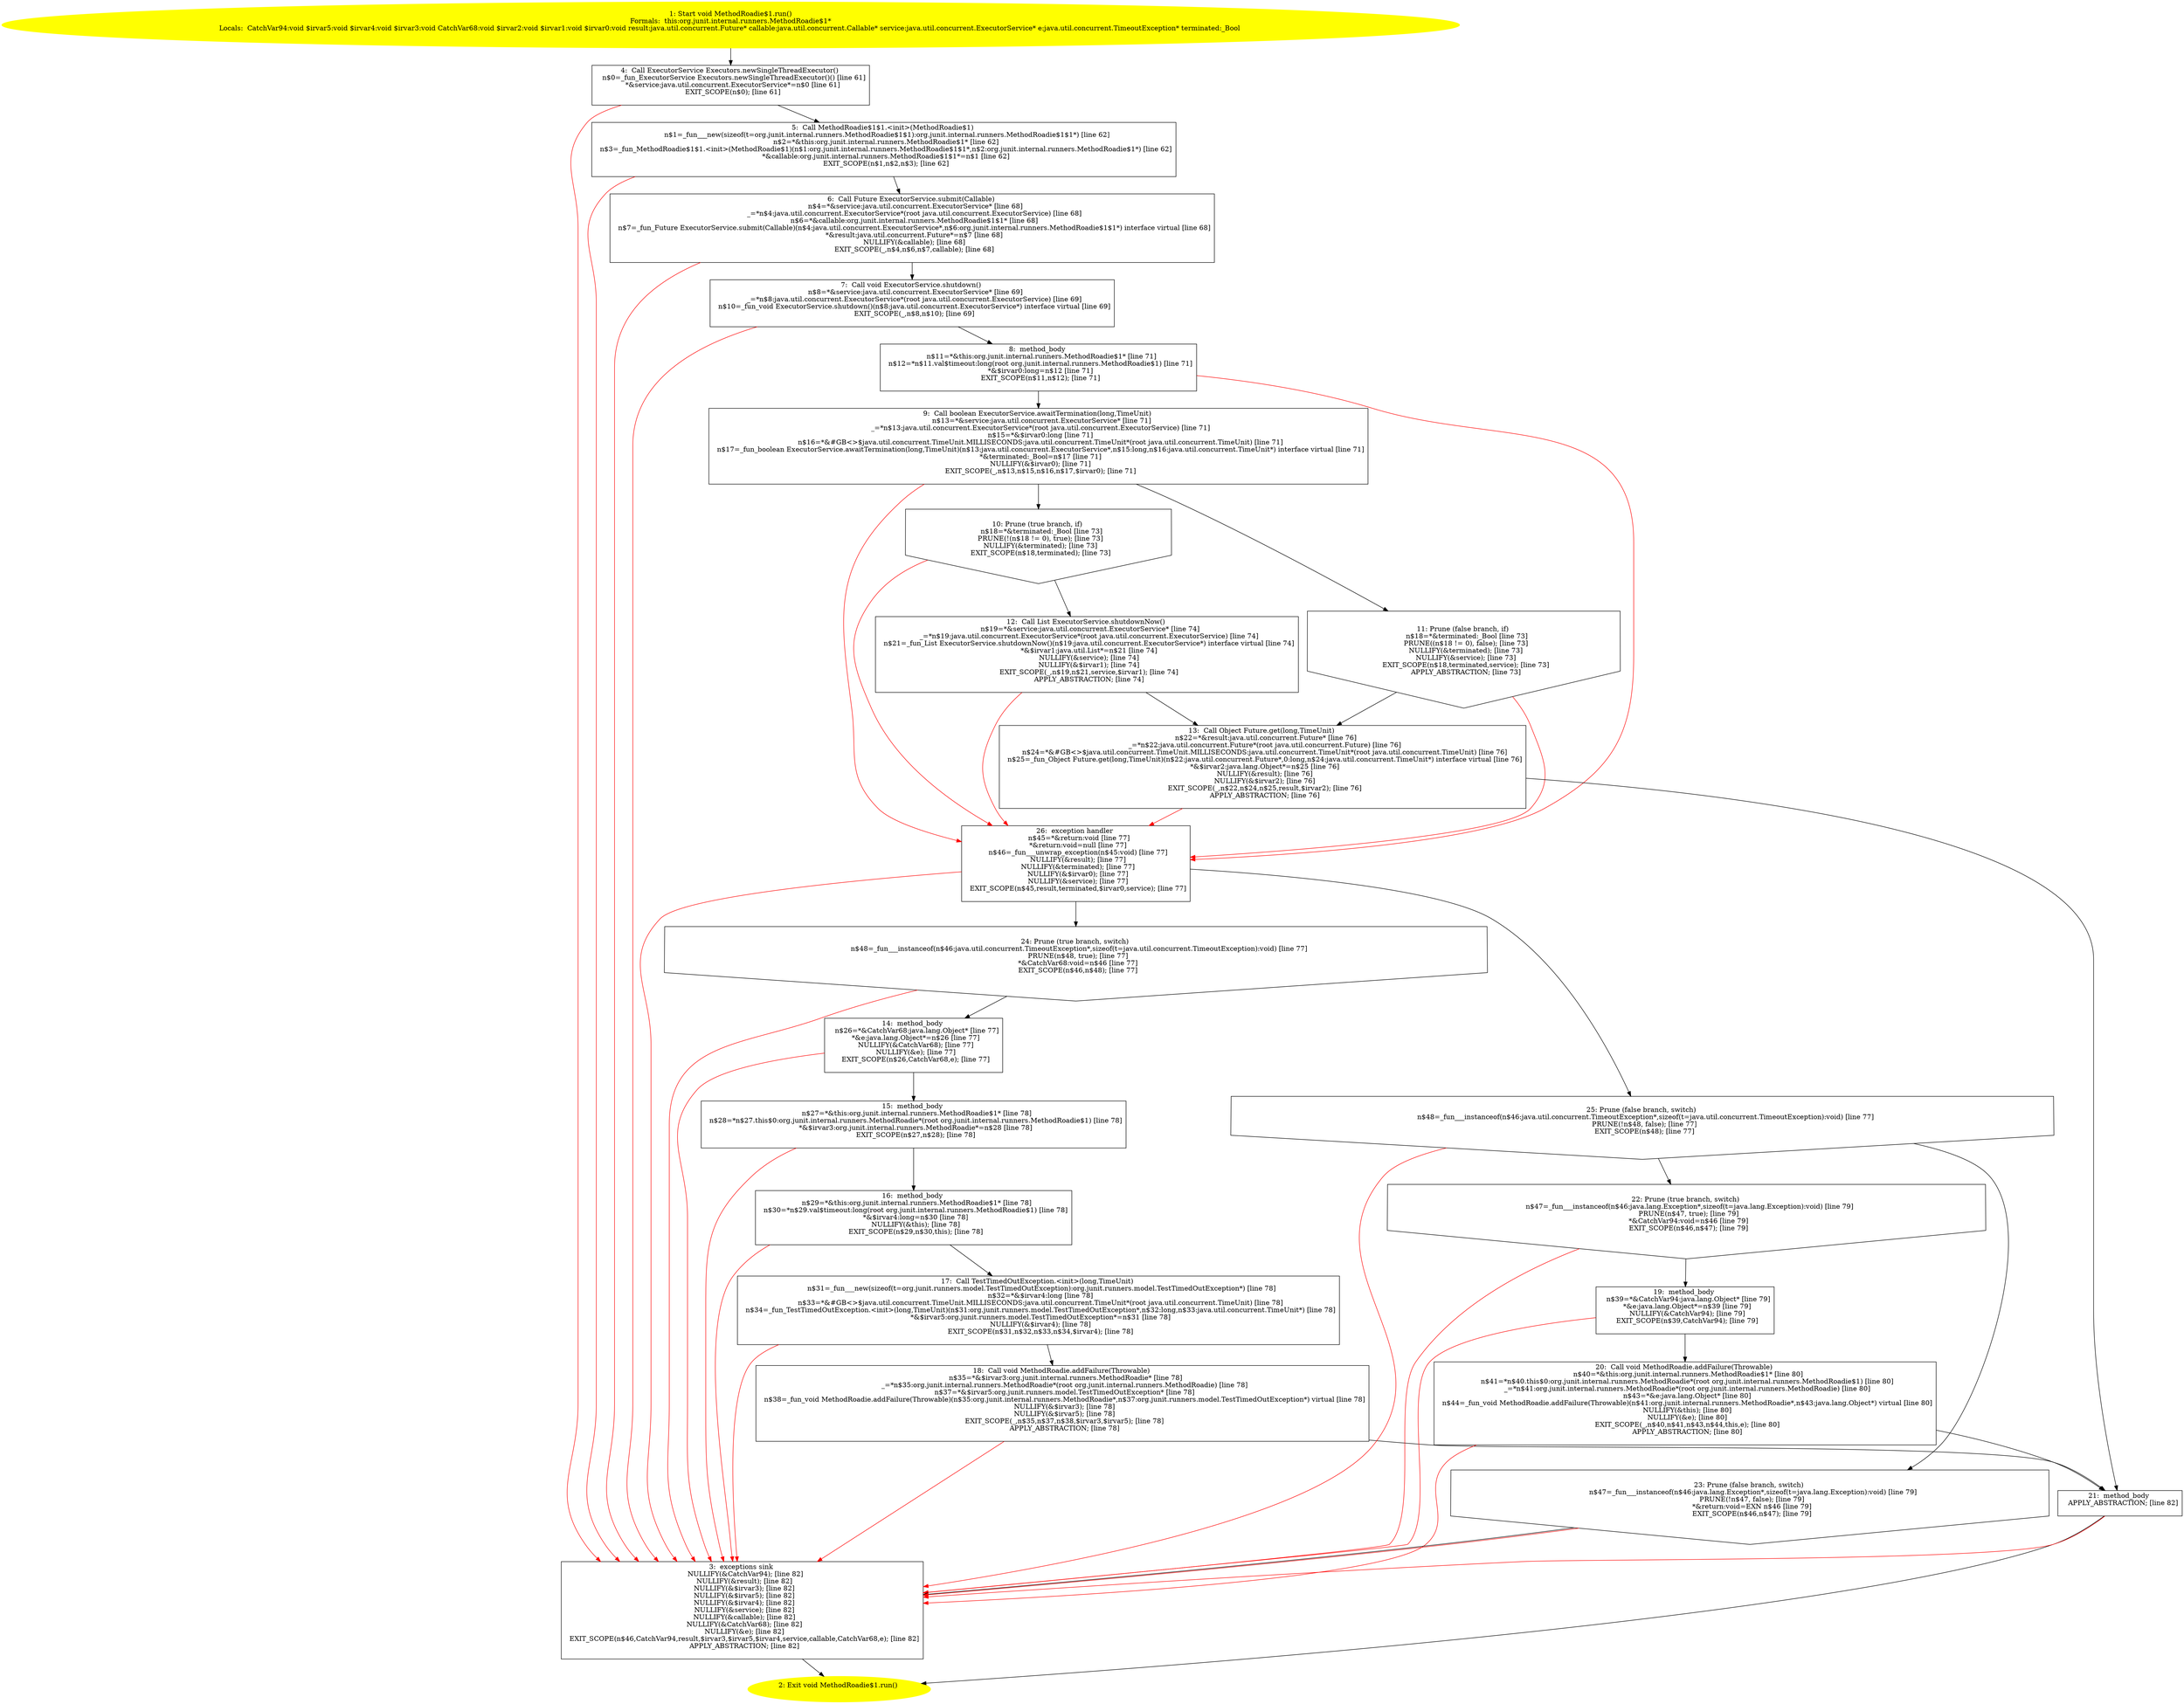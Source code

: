 /* @generated */
digraph cfg {
"org.junit.internal.runners.MethodRoadie$1.run():void.5c3571fef50fc49e9bc501db5402f4bf_1" [label="1: Start void MethodRoadie$1.run()\nFormals:  this:org.junit.internal.runners.MethodRoadie$1*\nLocals:  CatchVar94:void $irvar5:void $irvar4:void $irvar3:void CatchVar68:void $irvar2:void $irvar1:void $irvar0:void result:java.util.concurrent.Future* callable:java.util.concurrent.Callable* service:java.util.concurrent.ExecutorService* e:java.util.concurrent.TimeoutException* terminated:_Bool \n  " color=yellow style=filled]
	

	 "org.junit.internal.runners.MethodRoadie$1.run():void.5c3571fef50fc49e9bc501db5402f4bf_1" -> "org.junit.internal.runners.MethodRoadie$1.run():void.5c3571fef50fc49e9bc501db5402f4bf_4" ;
"org.junit.internal.runners.MethodRoadie$1.run():void.5c3571fef50fc49e9bc501db5402f4bf_2" [label="2: Exit void MethodRoadie$1.run() \n  " color=yellow style=filled]
	

"org.junit.internal.runners.MethodRoadie$1.run():void.5c3571fef50fc49e9bc501db5402f4bf_3" [label="3:  exceptions sink \n   NULLIFY(&CatchVar94); [line 82]\n  NULLIFY(&result); [line 82]\n  NULLIFY(&$irvar3); [line 82]\n  NULLIFY(&$irvar5); [line 82]\n  NULLIFY(&$irvar4); [line 82]\n  NULLIFY(&service); [line 82]\n  NULLIFY(&callable); [line 82]\n  NULLIFY(&CatchVar68); [line 82]\n  NULLIFY(&e); [line 82]\n  EXIT_SCOPE(n$46,CatchVar94,result,$irvar3,$irvar5,$irvar4,service,callable,CatchVar68,e); [line 82]\n  APPLY_ABSTRACTION; [line 82]\n " shape="box"]
	

	 "org.junit.internal.runners.MethodRoadie$1.run():void.5c3571fef50fc49e9bc501db5402f4bf_3" -> "org.junit.internal.runners.MethodRoadie$1.run():void.5c3571fef50fc49e9bc501db5402f4bf_2" ;
"org.junit.internal.runners.MethodRoadie$1.run():void.5c3571fef50fc49e9bc501db5402f4bf_4" [label="4:  Call ExecutorService Executors.newSingleThreadExecutor() \n   n$0=_fun_ExecutorService Executors.newSingleThreadExecutor()() [line 61]\n  *&service:java.util.concurrent.ExecutorService*=n$0 [line 61]\n  EXIT_SCOPE(n$0); [line 61]\n " shape="box"]
	

	 "org.junit.internal.runners.MethodRoadie$1.run():void.5c3571fef50fc49e9bc501db5402f4bf_4" -> "org.junit.internal.runners.MethodRoadie$1.run():void.5c3571fef50fc49e9bc501db5402f4bf_5" ;
	 "org.junit.internal.runners.MethodRoadie$1.run():void.5c3571fef50fc49e9bc501db5402f4bf_4" -> "org.junit.internal.runners.MethodRoadie$1.run():void.5c3571fef50fc49e9bc501db5402f4bf_3" [color="red" ];
"org.junit.internal.runners.MethodRoadie$1.run():void.5c3571fef50fc49e9bc501db5402f4bf_5" [label="5:  Call MethodRoadie$1$1.<init>(MethodRoadie$1) \n   n$1=_fun___new(sizeof(t=org.junit.internal.runners.MethodRoadie$1$1):org.junit.internal.runners.MethodRoadie$1$1*) [line 62]\n  n$2=*&this:org.junit.internal.runners.MethodRoadie$1* [line 62]\n  n$3=_fun_MethodRoadie$1$1.<init>(MethodRoadie$1)(n$1:org.junit.internal.runners.MethodRoadie$1$1*,n$2:org.junit.internal.runners.MethodRoadie$1*) [line 62]\n  *&callable:org.junit.internal.runners.MethodRoadie$1$1*=n$1 [line 62]\n  EXIT_SCOPE(n$1,n$2,n$3); [line 62]\n " shape="box"]
	

	 "org.junit.internal.runners.MethodRoadie$1.run():void.5c3571fef50fc49e9bc501db5402f4bf_5" -> "org.junit.internal.runners.MethodRoadie$1.run():void.5c3571fef50fc49e9bc501db5402f4bf_6" ;
	 "org.junit.internal.runners.MethodRoadie$1.run():void.5c3571fef50fc49e9bc501db5402f4bf_5" -> "org.junit.internal.runners.MethodRoadie$1.run():void.5c3571fef50fc49e9bc501db5402f4bf_3" [color="red" ];
"org.junit.internal.runners.MethodRoadie$1.run():void.5c3571fef50fc49e9bc501db5402f4bf_6" [label="6:  Call Future ExecutorService.submit(Callable) \n   n$4=*&service:java.util.concurrent.ExecutorService* [line 68]\n  _=*n$4:java.util.concurrent.ExecutorService*(root java.util.concurrent.ExecutorService) [line 68]\n  n$6=*&callable:org.junit.internal.runners.MethodRoadie$1$1* [line 68]\n  n$7=_fun_Future ExecutorService.submit(Callable)(n$4:java.util.concurrent.ExecutorService*,n$6:org.junit.internal.runners.MethodRoadie$1$1*) interface virtual [line 68]\n  *&result:java.util.concurrent.Future*=n$7 [line 68]\n  NULLIFY(&callable); [line 68]\n  EXIT_SCOPE(_,n$4,n$6,n$7,callable); [line 68]\n " shape="box"]
	

	 "org.junit.internal.runners.MethodRoadie$1.run():void.5c3571fef50fc49e9bc501db5402f4bf_6" -> "org.junit.internal.runners.MethodRoadie$1.run():void.5c3571fef50fc49e9bc501db5402f4bf_7" ;
	 "org.junit.internal.runners.MethodRoadie$1.run():void.5c3571fef50fc49e9bc501db5402f4bf_6" -> "org.junit.internal.runners.MethodRoadie$1.run():void.5c3571fef50fc49e9bc501db5402f4bf_3" [color="red" ];
"org.junit.internal.runners.MethodRoadie$1.run():void.5c3571fef50fc49e9bc501db5402f4bf_7" [label="7:  Call void ExecutorService.shutdown() \n   n$8=*&service:java.util.concurrent.ExecutorService* [line 69]\n  _=*n$8:java.util.concurrent.ExecutorService*(root java.util.concurrent.ExecutorService) [line 69]\n  n$10=_fun_void ExecutorService.shutdown()(n$8:java.util.concurrent.ExecutorService*) interface virtual [line 69]\n  EXIT_SCOPE(_,n$8,n$10); [line 69]\n " shape="box"]
	

	 "org.junit.internal.runners.MethodRoadie$1.run():void.5c3571fef50fc49e9bc501db5402f4bf_7" -> "org.junit.internal.runners.MethodRoadie$1.run():void.5c3571fef50fc49e9bc501db5402f4bf_8" ;
	 "org.junit.internal.runners.MethodRoadie$1.run():void.5c3571fef50fc49e9bc501db5402f4bf_7" -> "org.junit.internal.runners.MethodRoadie$1.run():void.5c3571fef50fc49e9bc501db5402f4bf_3" [color="red" ];
"org.junit.internal.runners.MethodRoadie$1.run():void.5c3571fef50fc49e9bc501db5402f4bf_8" [label="8:  method_body \n   n$11=*&this:org.junit.internal.runners.MethodRoadie$1* [line 71]\n  n$12=*n$11.val$timeout:long(root org.junit.internal.runners.MethodRoadie$1) [line 71]\n  *&$irvar0:long=n$12 [line 71]\n  EXIT_SCOPE(n$11,n$12); [line 71]\n " shape="box"]
	

	 "org.junit.internal.runners.MethodRoadie$1.run():void.5c3571fef50fc49e9bc501db5402f4bf_8" -> "org.junit.internal.runners.MethodRoadie$1.run():void.5c3571fef50fc49e9bc501db5402f4bf_9" ;
	 "org.junit.internal.runners.MethodRoadie$1.run():void.5c3571fef50fc49e9bc501db5402f4bf_8" -> "org.junit.internal.runners.MethodRoadie$1.run():void.5c3571fef50fc49e9bc501db5402f4bf_26" [color="red" ];
"org.junit.internal.runners.MethodRoadie$1.run():void.5c3571fef50fc49e9bc501db5402f4bf_9" [label="9:  Call boolean ExecutorService.awaitTermination(long,TimeUnit) \n   n$13=*&service:java.util.concurrent.ExecutorService* [line 71]\n  _=*n$13:java.util.concurrent.ExecutorService*(root java.util.concurrent.ExecutorService) [line 71]\n  n$15=*&$irvar0:long [line 71]\n  n$16=*&#GB<>$java.util.concurrent.TimeUnit.MILLISECONDS:java.util.concurrent.TimeUnit*(root java.util.concurrent.TimeUnit) [line 71]\n  n$17=_fun_boolean ExecutorService.awaitTermination(long,TimeUnit)(n$13:java.util.concurrent.ExecutorService*,n$15:long,n$16:java.util.concurrent.TimeUnit*) interface virtual [line 71]\n  *&terminated:_Bool=n$17 [line 71]\n  NULLIFY(&$irvar0); [line 71]\n  EXIT_SCOPE(_,n$13,n$15,n$16,n$17,$irvar0); [line 71]\n " shape="box"]
	

	 "org.junit.internal.runners.MethodRoadie$1.run():void.5c3571fef50fc49e9bc501db5402f4bf_9" -> "org.junit.internal.runners.MethodRoadie$1.run():void.5c3571fef50fc49e9bc501db5402f4bf_10" ;
	 "org.junit.internal.runners.MethodRoadie$1.run():void.5c3571fef50fc49e9bc501db5402f4bf_9" -> "org.junit.internal.runners.MethodRoadie$1.run():void.5c3571fef50fc49e9bc501db5402f4bf_11" ;
	 "org.junit.internal.runners.MethodRoadie$1.run():void.5c3571fef50fc49e9bc501db5402f4bf_9" -> "org.junit.internal.runners.MethodRoadie$1.run():void.5c3571fef50fc49e9bc501db5402f4bf_26" [color="red" ];
"org.junit.internal.runners.MethodRoadie$1.run():void.5c3571fef50fc49e9bc501db5402f4bf_10" [label="10: Prune (true branch, if) \n   n$18=*&terminated:_Bool [line 73]\n  PRUNE(!(n$18 != 0), true); [line 73]\n  NULLIFY(&terminated); [line 73]\n  EXIT_SCOPE(n$18,terminated); [line 73]\n " shape="invhouse"]
	

	 "org.junit.internal.runners.MethodRoadie$1.run():void.5c3571fef50fc49e9bc501db5402f4bf_10" -> "org.junit.internal.runners.MethodRoadie$1.run():void.5c3571fef50fc49e9bc501db5402f4bf_12" ;
	 "org.junit.internal.runners.MethodRoadie$1.run():void.5c3571fef50fc49e9bc501db5402f4bf_10" -> "org.junit.internal.runners.MethodRoadie$1.run():void.5c3571fef50fc49e9bc501db5402f4bf_26" [color="red" ];
"org.junit.internal.runners.MethodRoadie$1.run():void.5c3571fef50fc49e9bc501db5402f4bf_11" [label="11: Prune (false branch, if) \n   n$18=*&terminated:_Bool [line 73]\n  PRUNE((n$18 != 0), false); [line 73]\n  NULLIFY(&terminated); [line 73]\n  NULLIFY(&service); [line 73]\n  EXIT_SCOPE(n$18,terminated,service); [line 73]\n  APPLY_ABSTRACTION; [line 73]\n " shape="invhouse"]
	

	 "org.junit.internal.runners.MethodRoadie$1.run():void.5c3571fef50fc49e9bc501db5402f4bf_11" -> "org.junit.internal.runners.MethodRoadie$1.run():void.5c3571fef50fc49e9bc501db5402f4bf_13" ;
	 "org.junit.internal.runners.MethodRoadie$1.run():void.5c3571fef50fc49e9bc501db5402f4bf_11" -> "org.junit.internal.runners.MethodRoadie$1.run():void.5c3571fef50fc49e9bc501db5402f4bf_26" [color="red" ];
"org.junit.internal.runners.MethodRoadie$1.run():void.5c3571fef50fc49e9bc501db5402f4bf_12" [label="12:  Call List ExecutorService.shutdownNow() \n   n$19=*&service:java.util.concurrent.ExecutorService* [line 74]\n  _=*n$19:java.util.concurrent.ExecutorService*(root java.util.concurrent.ExecutorService) [line 74]\n  n$21=_fun_List ExecutorService.shutdownNow()(n$19:java.util.concurrent.ExecutorService*) interface virtual [line 74]\n  *&$irvar1:java.util.List*=n$21 [line 74]\n  NULLIFY(&service); [line 74]\n  NULLIFY(&$irvar1); [line 74]\n  EXIT_SCOPE(_,n$19,n$21,service,$irvar1); [line 74]\n  APPLY_ABSTRACTION; [line 74]\n " shape="box"]
	

	 "org.junit.internal.runners.MethodRoadie$1.run():void.5c3571fef50fc49e9bc501db5402f4bf_12" -> "org.junit.internal.runners.MethodRoadie$1.run():void.5c3571fef50fc49e9bc501db5402f4bf_13" ;
	 "org.junit.internal.runners.MethodRoadie$1.run():void.5c3571fef50fc49e9bc501db5402f4bf_12" -> "org.junit.internal.runners.MethodRoadie$1.run():void.5c3571fef50fc49e9bc501db5402f4bf_26" [color="red" ];
"org.junit.internal.runners.MethodRoadie$1.run():void.5c3571fef50fc49e9bc501db5402f4bf_13" [label="13:  Call Object Future.get(long,TimeUnit) \n   n$22=*&result:java.util.concurrent.Future* [line 76]\n  _=*n$22:java.util.concurrent.Future*(root java.util.concurrent.Future) [line 76]\n  n$24=*&#GB<>$java.util.concurrent.TimeUnit.MILLISECONDS:java.util.concurrent.TimeUnit*(root java.util.concurrent.TimeUnit) [line 76]\n  n$25=_fun_Object Future.get(long,TimeUnit)(n$22:java.util.concurrent.Future*,0:long,n$24:java.util.concurrent.TimeUnit*) interface virtual [line 76]\n  *&$irvar2:java.lang.Object*=n$25 [line 76]\n  NULLIFY(&result); [line 76]\n  NULLIFY(&$irvar2); [line 76]\n  EXIT_SCOPE(_,n$22,n$24,n$25,result,$irvar2); [line 76]\n  APPLY_ABSTRACTION; [line 76]\n " shape="box"]
	

	 "org.junit.internal.runners.MethodRoadie$1.run():void.5c3571fef50fc49e9bc501db5402f4bf_13" -> "org.junit.internal.runners.MethodRoadie$1.run():void.5c3571fef50fc49e9bc501db5402f4bf_21" ;
	 "org.junit.internal.runners.MethodRoadie$1.run():void.5c3571fef50fc49e9bc501db5402f4bf_13" -> "org.junit.internal.runners.MethodRoadie$1.run():void.5c3571fef50fc49e9bc501db5402f4bf_26" [color="red" ];
"org.junit.internal.runners.MethodRoadie$1.run():void.5c3571fef50fc49e9bc501db5402f4bf_14" [label="14:  method_body \n   n$26=*&CatchVar68:java.lang.Object* [line 77]\n  *&e:java.lang.Object*=n$26 [line 77]\n  NULLIFY(&CatchVar68); [line 77]\n  NULLIFY(&e); [line 77]\n  EXIT_SCOPE(n$26,CatchVar68,e); [line 77]\n " shape="box"]
	

	 "org.junit.internal.runners.MethodRoadie$1.run():void.5c3571fef50fc49e9bc501db5402f4bf_14" -> "org.junit.internal.runners.MethodRoadie$1.run():void.5c3571fef50fc49e9bc501db5402f4bf_15" ;
	 "org.junit.internal.runners.MethodRoadie$1.run():void.5c3571fef50fc49e9bc501db5402f4bf_14" -> "org.junit.internal.runners.MethodRoadie$1.run():void.5c3571fef50fc49e9bc501db5402f4bf_3" [color="red" ];
"org.junit.internal.runners.MethodRoadie$1.run():void.5c3571fef50fc49e9bc501db5402f4bf_15" [label="15:  method_body \n   n$27=*&this:org.junit.internal.runners.MethodRoadie$1* [line 78]\n  n$28=*n$27.this$0:org.junit.internal.runners.MethodRoadie*(root org.junit.internal.runners.MethodRoadie$1) [line 78]\n  *&$irvar3:org.junit.internal.runners.MethodRoadie*=n$28 [line 78]\n  EXIT_SCOPE(n$27,n$28); [line 78]\n " shape="box"]
	

	 "org.junit.internal.runners.MethodRoadie$1.run():void.5c3571fef50fc49e9bc501db5402f4bf_15" -> "org.junit.internal.runners.MethodRoadie$1.run():void.5c3571fef50fc49e9bc501db5402f4bf_16" ;
	 "org.junit.internal.runners.MethodRoadie$1.run():void.5c3571fef50fc49e9bc501db5402f4bf_15" -> "org.junit.internal.runners.MethodRoadie$1.run():void.5c3571fef50fc49e9bc501db5402f4bf_3" [color="red" ];
"org.junit.internal.runners.MethodRoadie$1.run():void.5c3571fef50fc49e9bc501db5402f4bf_16" [label="16:  method_body \n   n$29=*&this:org.junit.internal.runners.MethodRoadie$1* [line 78]\n  n$30=*n$29.val$timeout:long(root org.junit.internal.runners.MethodRoadie$1) [line 78]\n  *&$irvar4:long=n$30 [line 78]\n  NULLIFY(&this); [line 78]\n  EXIT_SCOPE(n$29,n$30,this); [line 78]\n " shape="box"]
	

	 "org.junit.internal.runners.MethodRoadie$1.run():void.5c3571fef50fc49e9bc501db5402f4bf_16" -> "org.junit.internal.runners.MethodRoadie$1.run():void.5c3571fef50fc49e9bc501db5402f4bf_17" ;
	 "org.junit.internal.runners.MethodRoadie$1.run():void.5c3571fef50fc49e9bc501db5402f4bf_16" -> "org.junit.internal.runners.MethodRoadie$1.run():void.5c3571fef50fc49e9bc501db5402f4bf_3" [color="red" ];
"org.junit.internal.runners.MethodRoadie$1.run():void.5c3571fef50fc49e9bc501db5402f4bf_17" [label="17:  Call TestTimedOutException.<init>(long,TimeUnit) \n   n$31=_fun___new(sizeof(t=org.junit.runners.model.TestTimedOutException):org.junit.runners.model.TestTimedOutException*) [line 78]\n  n$32=*&$irvar4:long [line 78]\n  n$33=*&#GB<>$java.util.concurrent.TimeUnit.MILLISECONDS:java.util.concurrent.TimeUnit*(root java.util.concurrent.TimeUnit) [line 78]\n  n$34=_fun_TestTimedOutException.<init>(long,TimeUnit)(n$31:org.junit.runners.model.TestTimedOutException*,n$32:long,n$33:java.util.concurrent.TimeUnit*) [line 78]\n  *&$irvar5:org.junit.runners.model.TestTimedOutException*=n$31 [line 78]\n  NULLIFY(&$irvar4); [line 78]\n  EXIT_SCOPE(n$31,n$32,n$33,n$34,$irvar4); [line 78]\n " shape="box"]
	

	 "org.junit.internal.runners.MethodRoadie$1.run():void.5c3571fef50fc49e9bc501db5402f4bf_17" -> "org.junit.internal.runners.MethodRoadie$1.run():void.5c3571fef50fc49e9bc501db5402f4bf_18" ;
	 "org.junit.internal.runners.MethodRoadie$1.run():void.5c3571fef50fc49e9bc501db5402f4bf_17" -> "org.junit.internal.runners.MethodRoadie$1.run():void.5c3571fef50fc49e9bc501db5402f4bf_3" [color="red" ];
"org.junit.internal.runners.MethodRoadie$1.run():void.5c3571fef50fc49e9bc501db5402f4bf_18" [label="18:  Call void MethodRoadie.addFailure(Throwable) \n   n$35=*&$irvar3:org.junit.internal.runners.MethodRoadie* [line 78]\n  _=*n$35:org.junit.internal.runners.MethodRoadie*(root org.junit.internal.runners.MethodRoadie) [line 78]\n  n$37=*&$irvar5:org.junit.runners.model.TestTimedOutException* [line 78]\n  n$38=_fun_void MethodRoadie.addFailure(Throwable)(n$35:org.junit.internal.runners.MethodRoadie*,n$37:org.junit.runners.model.TestTimedOutException*) virtual [line 78]\n  NULLIFY(&$irvar3); [line 78]\n  NULLIFY(&$irvar5); [line 78]\n  EXIT_SCOPE(_,n$35,n$37,n$38,$irvar3,$irvar5); [line 78]\n  APPLY_ABSTRACTION; [line 78]\n " shape="box"]
	

	 "org.junit.internal.runners.MethodRoadie$1.run():void.5c3571fef50fc49e9bc501db5402f4bf_18" -> "org.junit.internal.runners.MethodRoadie$1.run():void.5c3571fef50fc49e9bc501db5402f4bf_21" ;
	 "org.junit.internal.runners.MethodRoadie$1.run():void.5c3571fef50fc49e9bc501db5402f4bf_18" -> "org.junit.internal.runners.MethodRoadie$1.run():void.5c3571fef50fc49e9bc501db5402f4bf_3" [color="red" ];
"org.junit.internal.runners.MethodRoadie$1.run():void.5c3571fef50fc49e9bc501db5402f4bf_19" [label="19:  method_body \n   n$39=*&CatchVar94:java.lang.Object* [line 79]\n  *&e:java.lang.Object*=n$39 [line 79]\n  NULLIFY(&CatchVar94); [line 79]\n  EXIT_SCOPE(n$39,CatchVar94); [line 79]\n " shape="box"]
	

	 "org.junit.internal.runners.MethodRoadie$1.run():void.5c3571fef50fc49e9bc501db5402f4bf_19" -> "org.junit.internal.runners.MethodRoadie$1.run():void.5c3571fef50fc49e9bc501db5402f4bf_20" ;
	 "org.junit.internal.runners.MethodRoadie$1.run():void.5c3571fef50fc49e9bc501db5402f4bf_19" -> "org.junit.internal.runners.MethodRoadie$1.run():void.5c3571fef50fc49e9bc501db5402f4bf_3" [color="red" ];
"org.junit.internal.runners.MethodRoadie$1.run():void.5c3571fef50fc49e9bc501db5402f4bf_20" [label="20:  Call void MethodRoadie.addFailure(Throwable) \n   n$40=*&this:org.junit.internal.runners.MethodRoadie$1* [line 80]\n  n$41=*n$40.this$0:org.junit.internal.runners.MethodRoadie*(root org.junit.internal.runners.MethodRoadie$1) [line 80]\n  _=*n$41:org.junit.internal.runners.MethodRoadie*(root org.junit.internal.runners.MethodRoadie) [line 80]\n  n$43=*&e:java.lang.Object* [line 80]\n  n$44=_fun_void MethodRoadie.addFailure(Throwable)(n$41:org.junit.internal.runners.MethodRoadie*,n$43:java.lang.Object*) virtual [line 80]\n  NULLIFY(&this); [line 80]\n  NULLIFY(&e); [line 80]\n  EXIT_SCOPE(_,n$40,n$41,n$43,n$44,this,e); [line 80]\n  APPLY_ABSTRACTION; [line 80]\n " shape="box"]
	

	 "org.junit.internal.runners.MethodRoadie$1.run():void.5c3571fef50fc49e9bc501db5402f4bf_20" -> "org.junit.internal.runners.MethodRoadie$1.run():void.5c3571fef50fc49e9bc501db5402f4bf_21" ;
	 "org.junit.internal.runners.MethodRoadie$1.run():void.5c3571fef50fc49e9bc501db5402f4bf_20" -> "org.junit.internal.runners.MethodRoadie$1.run():void.5c3571fef50fc49e9bc501db5402f4bf_3" [color="red" ];
"org.junit.internal.runners.MethodRoadie$1.run():void.5c3571fef50fc49e9bc501db5402f4bf_21" [label="21:  method_body \n   APPLY_ABSTRACTION; [line 82]\n " shape="box"]
	

	 "org.junit.internal.runners.MethodRoadie$1.run():void.5c3571fef50fc49e9bc501db5402f4bf_21" -> "org.junit.internal.runners.MethodRoadie$1.run():void.5c3571fef50fc49e9bc501db5402f4bf_2" ;
	 "org.junit.internal.runners.MethodRoadie$1.run():void.5c3571fef50fc49e9bc501db5402f4bf_21" -> "org.junit.internal.runners.MethodRoadie$1.run():void.5c3571fef50fc49e9bc501db5402f4bf_3" [color="red" ];
"org.junit.internal.runners.MethodRoadie$1.run():void.5c3571fef50fc49e9bc501db5402f4bf_22" [label="22: Prune (true branch, switch) \n   n$47=_fun___instanceof(n$46:java.lang.Exception*,sizeof(t=java.lang.Exception):void) [line 79]\n  PRUNE(n$47, true); [line 79]\n  *&CatchVar94:void=n$46 [line 79]\n  EXIT_SCOPE(n$46,n$47); [line 79]\n " shape="invhouse"]
	

	 "org.junit.internal.runners.MethodRoadie$1.run():void.5c3571fef50fc49e9bc501db5402f4bf_22" -> "org.junit.internal.runners.MethodRoadie$1.run():void.5c3571fef50fc49e9bc501db5402f4bf_19" ;
	 "org.junit.internal.runners.MethodRoadie$1.run():void.5c3571fef50fc49e9bc501db5402f4bf_22" -> "org.junit.internal.runners.MethodRoadie$1.run():void.5c3571fef50fc49e9bc501db5402f4bf_3" [color="red" ];
"org.junit.internal.runners.MethodRoadie$1.run():void.5c3571fef50fc49e9bc501db5402f4bf_23" [label="23: Prune (false branch, switch) \n   n$47=_fun___instanceof(n$46:java.lang.Exception*,sizeof(t=java.lang.Exception):void) [line 79]\n  PRUNE(!n$47, false); [line 79]\n  *&return:void=EXN n$46 [line 79]\n  EXIT_SCOPE(n$46,n$47); [line 79]\n " shape="invhouse"]
	

	 "org.junit.internal.runners.MethodRoadie$1.run():void.5c3571fef50fc49e9bc501db5402f4bf_23" -> "org.junit.internal.runners.MethodRoadie$1.run():void.5c3571fef50fc49e9bc501db5402f4bf_3" ;
	 "org.junit.internal.runners.MethodRoadie$1.run():void.5c3571fef50fc49e9bc501db5402f4bf_23" -> "org.junit.internal.runners.MethodRoadie$1.run():void.5c3571fef50fc49e9bc501db5402f4bf_3" [color="red" ];
"org.junit.internal.runners.MethodRoadie$1.run():void.5c3571fef50fc49e9bc501db5402f4bf_24" [label="24: Prune (true branch, switch) \n   n$48=_fun___instanceof(n$46:java.util.concurrent.TimeoutException*,sizeof(t=java.util.concurrent.TimeoutException):void) [line 77]\n  PRUNE(n$48, true); [line 77]\n  *&CatchVar68:void=n$46 [line 77]\n  EXIT_SCOPE(n$46,n$48); [line 77]\n " shape="invhouse"]
	

	 "org.junit.internal.runners.MethodRoadie$1.run():void.5c3571fef50fc49e9bc501db5402f4bf_24" -> "org.junit.internal.runners.MethodRoadie$1.run():void.5c3571fef50fc49e9bc501db5402f4bf_14" ;
	 "org.junit.internal.runners.MethodRoadie$1.run():void.5c3571fef50fc49e9bc501db5402f4bf_24" -> "org.junit.internal.runners.MethodRoadie$1.run():void.5c3571fef50fc49e9bc501db5402f4bf_3" [color="red" ];
"org.junit.internal.runners.MethodRoadie$1.run():void.5c3571fef50fc49e9bc501db5402f4bf_25" [label="25: Prune (false branch, switch) \n   n$48=_fun___instanceof(n$46:java.util.concurrent.TimeoutException*,sizeof(t=java.util.concurrent.TimeoutException):void) [line 77]\n  PRUNE(!n$48, false); [line 77]\n  EXIT_SCOPE(n$48); [line 77]\n " shape="invhouse"]
	

	 "org.junit.internal.runners.MethodRoadie$1.run():void.5c3571fef50fc49e9bc501db5402f4bf_25" -> "org.junit.internal.runners.MethodRoadie$1.run():void.5c3571fef50fc49e9bc501db5402f4bf_22" ;
	 "org.junit.internal.runners.MethodRoadie$1.run():void.5c3571fef50fc49e9bc501db5402f4bf_25" -> "org.junit.internal.runners.MethodRoadie$1.run():void.5c3571fef50fc49e9bc501db5402f4bf_23" ;
	 "org.junit.internal.runners.MethodRoadie$1.run():void.5c3571fef50fc49e9bc501db5402f4bf_25" -> "org.junit.internal.runners.MethodRoadie$1.run():void.5c3571fef50fc49e9bc501db5402f4bf_3" [color="red" ];
"org.junit.internal.runners.MethodRoadie$1.run():void.5c3571fef50fc49e9bc501db5402f4bf_26" [label="26:  exception handler \n   n$45=*&return:void [line 77]\n  *&return:void=null [line 77]\n  n$46=_fun___unwrap_exception(n$45:void) [line 77]\n  NULLIFY(&result); [line 77]\n  NULLIFY(&terminated); [line 77]\n  NULLIFY(&$irvar0); [line 77]\n  NULLIFY(&service); [line 77]\n  EXIT_SCOPE(n$45,result,terminated,$irvar0,service); [line 77]\n " shape="box"]
	

	 "org.junit.internal.runners.MethodRoadie$1.run():void.5c3571fef50fc49e9bc501db5402f4bf_26" -> "org.junit.internal.runners.MethodRoadie$1.run():void.5c3571fef50fc49e9bc501db5402f4bf_24" ;
	 "org.junit.internal.runners.MethodRoadie$1.run():void.5c3571fef50fc49e9bc501db5402f4bf_26" -> "org.junit.internal.runners.MethodRoadie$1.run():void.5c3571fef50fc49e9bc501db5402f4bf_25" ;
	 "org.junit.internal.runners.MethodRoadie$1.run():void.5c3571fef50fc49e9bc501db5402f4bf_26" -> "org.junit.internal.runners.MethodRoadie$1.run():void.5c3571fef50fc49e9bc501db5402f4bf_3" [color="red" ];
}
